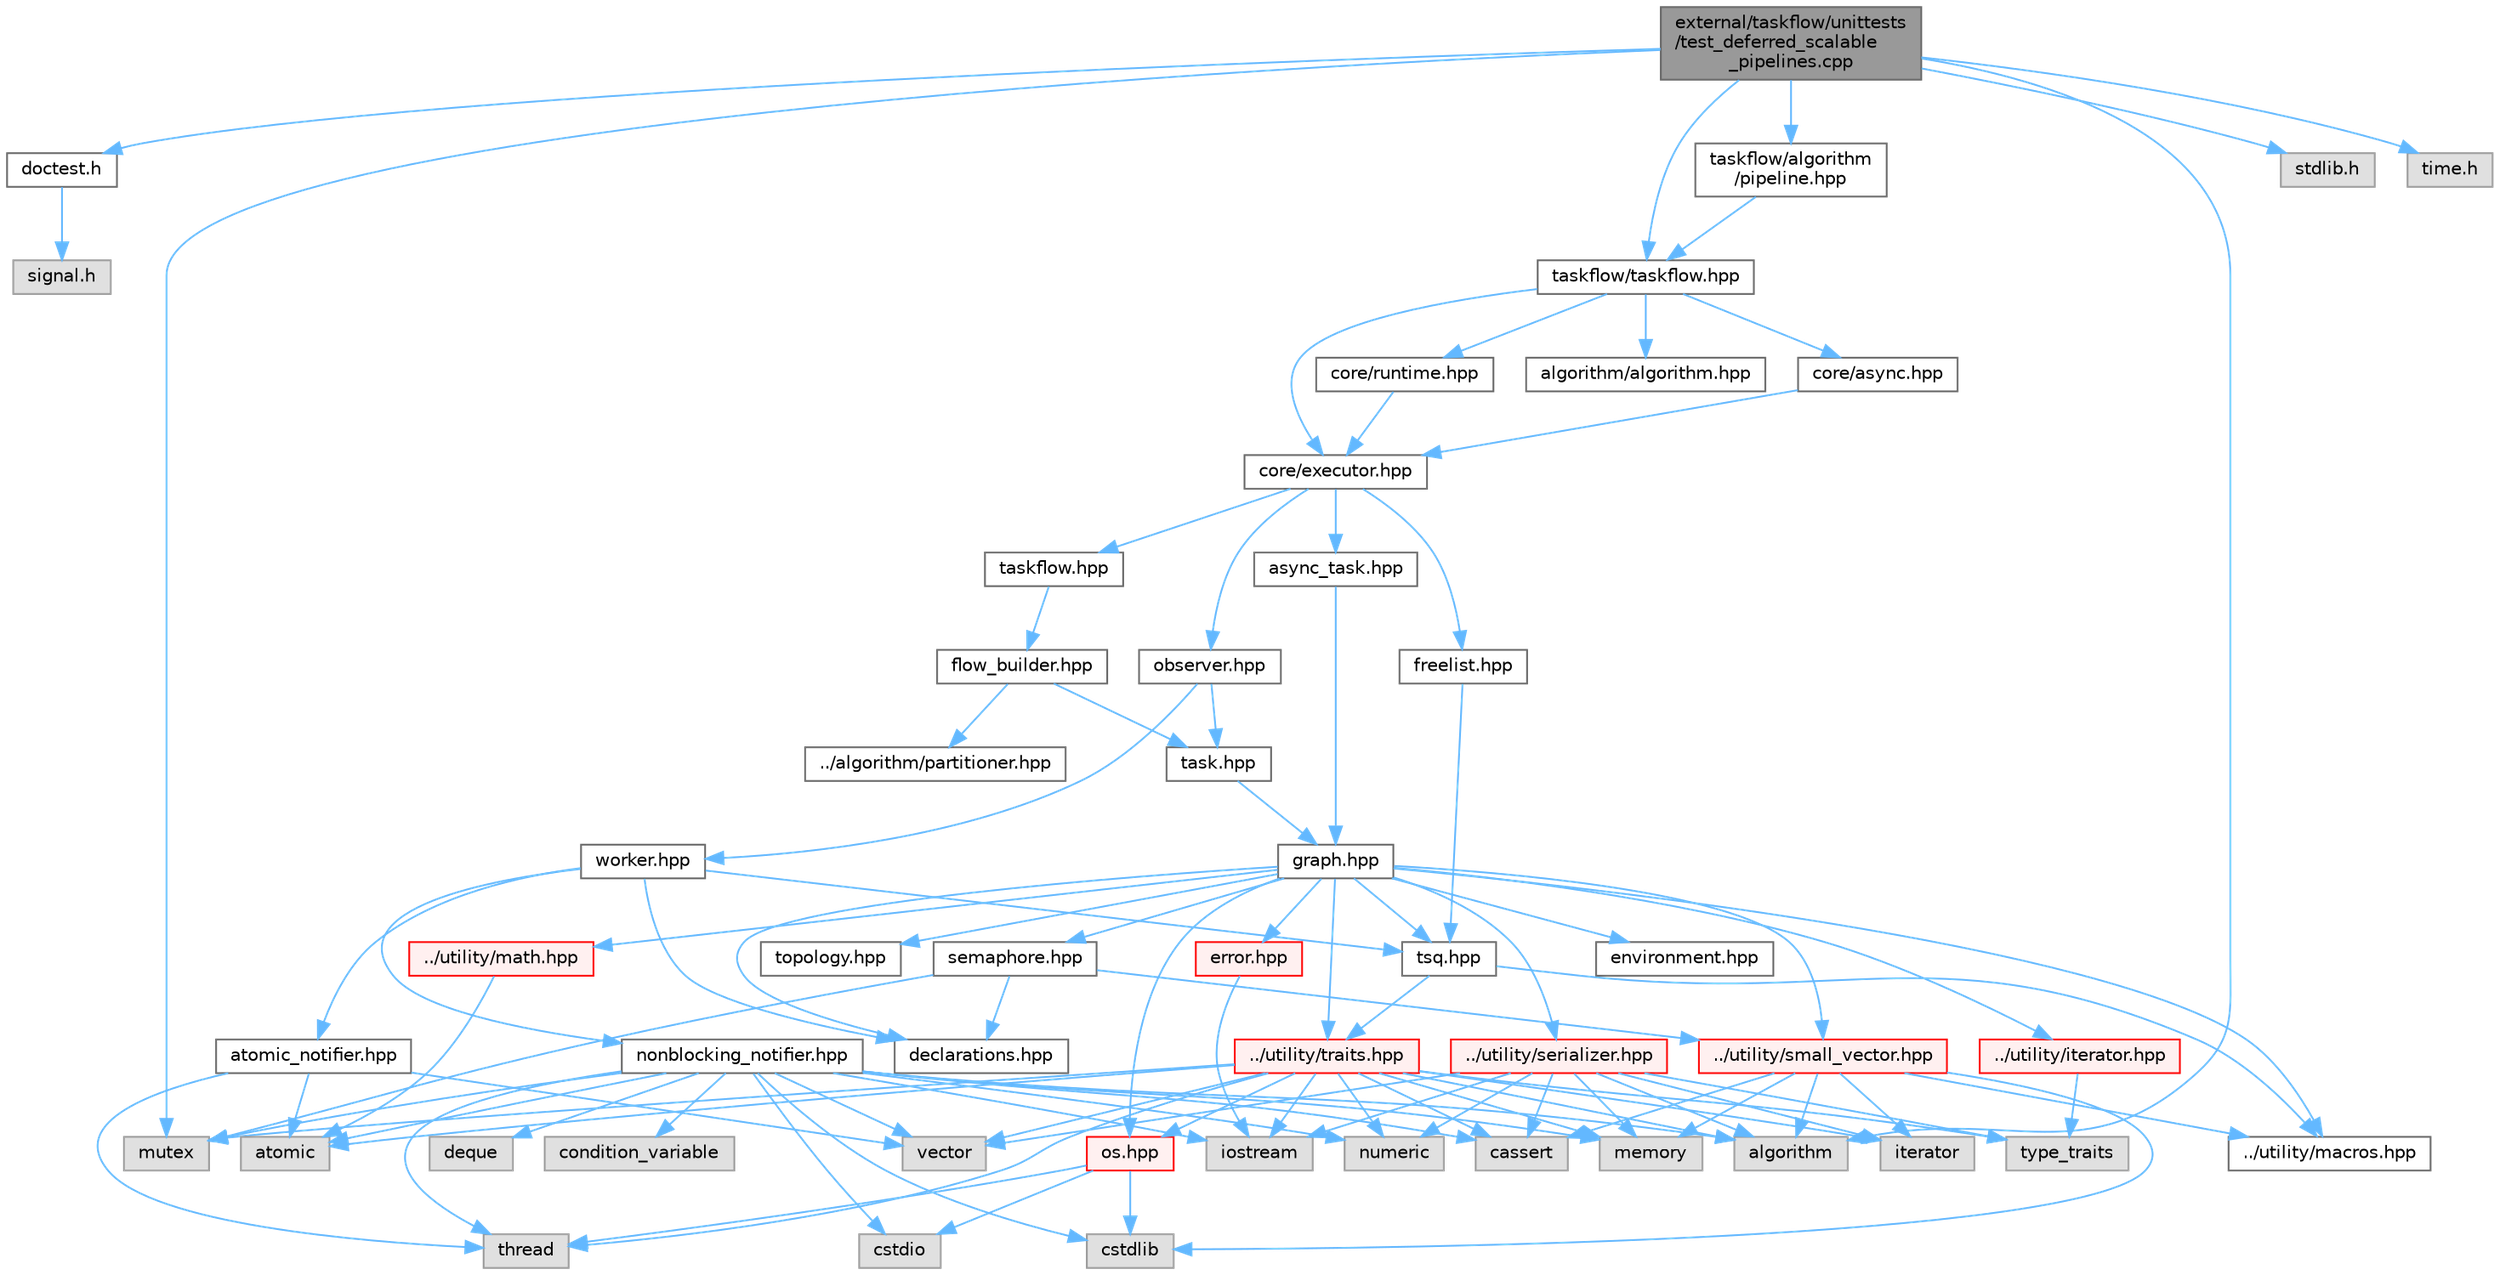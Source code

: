 digraph "external/taskflow/unittests/test_deferred_scalable_pipelines.cpp"
{
 // LATEX_PDF_SIZE
  bgcolor="transparent";
  edge [fontname=Helvetica,fontsize=10,labelfontname=Helvetica,labelfontsize=10];
  node [fontname=Helvetica,fontsize=10,shape=box,height=0.2,width=0.4];
  Node1 [id="Node000001",label="external/taskflow/unittests\l/test_deferred_scalable\l_pipelines.cpp",height=0.2,width=0.4,color="gray40", fillcolor="grey60", style="filled", fontcolor="black",tooltip=" "];
  Node1 -> Node2 [id="edge1_Node000001_Node000002",color="steelblue1",style="solid",tooltip=" "];
  Node2 [id="Node000002",label="doctest.h",height=0.2,width=0.4,color="grey40", fillcolor="white", style="filled",URL="$doctest_8h.html",tooltip=" "];
  Node2 -> Node3 [id="edge2_Node000002_Node000003",color="steelblue1",style="solid",tooltip=" "];
  Node3 [id="Node000003",label="signal.h",height=0.2,width=0.4,color="grey60", fillcolor="#E0E0E0", style="filled",tooltip=" "];
  Node1 -> Node4 [id="edge3_Node000001_Node000004",color="steelblue1",style="solid",tooltip=" "];
  Node4 [id="Node000004",label="taskflow/taskflow.hpp",height=0.2,width=0.4,color="grey40", fillcolor="white", style="filled",URL="$taskflow_8hpp.html",tooltip="main taskflow include file"];
  Node4 -> Node5 [id="edge4_Node000004_Node000005",color="steelblue1",style="solid",tooltip=" "];
  Node5 [id="Node000005",label="core/executor.hpp",height=0.2,width=0.4,color="grey40", fillcolor="white", style="filled",URL="$executor_8hpp.html",tooltip="executor include file"];
  Node5 -> Node6 [id="edge5_Node000005_Node000006",color="steelblue1",style="solid",tooltip=" "];
  Node6 [id="Node000006",label="observer.hpp",height=0.2,width=0.4,color="grey40", fillcolor="white", style="filled",URL="$observer_8hpp.html",tooltip="observer include file"];
  Node6 -> Node7 [id="edge6_Node000006_Node000007",color="steelblue1",style="solid",tooltip=" "];
  Node7 [id="Node000007",label="task.hpp",height=0.2,width=0.4,color="grey40", fillcolor="white", style="filled",URL="$task_8hpp.html",tooltip="task include file"];
  Node7 -> Node8 [id="edge7_Node000007_Node000008",color="steelblue1",style="solid",tooltip=" "];
  Node8 [id="Node000008",label="graph.hpp",height=0.2,width=0.4,color="grey40", fillcolor="white", style="filled",URL="$taskflow_2core_2graph_8hpp.html",tooltip="graph include file"];
  Node8 -> Node9 [id="edge8_Node000008_Node000009",color="steelblue1",style="solid",tooltip=" "];
  Node9 [id="Node000009",label="../utility/macros.hpp",height=0.2,width=0.4,color="grey40", fillcolor="white", style="filled",URL="$macros_8hpp.html",tooltip=" "];
  Node8 -> Node10 [id="edge9_Node000008_Node000010",color="steelblue1",style="solid",tooltip=" "];
  Node10 [id="Node000010",label="../utility/traits.hpp",height=0.2,width=0.4,color="red", fillcolor="#FFF0F0", style="filled",URL="$taskflow_2utility_2traits_8hpp.html",tooltip=" "];
  Node10 -> Node11 [id="edge10_Node000010_Node000011",color="steelblue1",style="solid",tooltip=" "];
  Node11 [id="Node000011",label="type_traits",height=0.2,width=0.4,color="grey60", fillcolor="#E0E0E0", style="filled",tooltip=" "];
  Node10 -> Node12 [id="edge11_Node000010_Node000012",color="steelblue1",style="solid",tooltip=" "];
  Node12 [id="Node000012",label="iterator",height=0.2,width=0.4,color="grey60", fillcolor="#E0E0E0", style="filled",tooltip=" "];
  Node10 -> Node13 [id="edge12_Node000010_Node000013",color="steelblue1",style="solid",tooltip=" "];
  Node13 [id="Node000013",label="iostream",height=0.2,width=0.4,color="grey60", fillcolor="#E0E0E0", style="filled",tooltip=" "];
  Node10 -> Node15 [id="edge13_Node000010_Node000015",color="steelblue1",style="solid",tooltip=" "];
  Node15 [id="Node000015",label="mutex",height=0.2,width=0.4,color="grey60", fillcolor="#E0E0E0", style="filled",tooltip=" "];
  Node10 -> Node18 [id="edge14_Node000010_Node000018",color="steelblue1",style="solid",tooltip=" "];
  Node18 [id="Node000018",label="vector",height=0.2,width=0.4,color="grey60", fillcolor="#E0E0E0", style="filled",tooltip=" "];
  Node10 -> Node19 [id="edge15_Node000010_Node000019",color="steelblue1",style="solid",tooltip=" "];
  Node19 [id="Node000019",label="algorithm",height=0.2,width=0.4,color="grey60", fillcolor="#E0E0E0", style="filled",tooltip=" "];
  Node10 -> Node20 [id="edge16_Node000010_Node000020",color="steelblue1",style="solid",tooltip=" "];
  Node20 [id="Node000020",label="memory",height=0.2,width=0.4,color="grey60", fillcolor="#E0E0E0", style="filled",tooltip=" "];
  Node10 -> Node21 [id="edge17_Node000010_Node000021",color="steelblue1",style="solid",tooltip=" "];
  Node21 [id="Node000021",label="atomic",height=0.2,width=0.4,color="grey60", fillcolor="#E0E0E0", style="filled",tooltip=" "];
  Node10 -> Node22 [id="edge18_Node000010_Node000022",color="steelblue1",style="solid",tooltip=" "];
  Node22 [id="Node000022",label="thread",height=0.2,width=0.4,color="grey60", fillcolor="#E0E0E0", style="filled",tooltip=" "];
  Node10 -> Node29 [id="edge19_Node000010_Node000029",color="steelblue1",style="solid",tooltip=" "];
  Node29 [id="Node000029",label="numeric",height=0.2,width=0.4,color="grey60", fillcolor="#E0E0E0", style="filled",tooltip=" "];
  Node10 -> Node32 [id="edge20_Node000010_Node000032",color="steelblue1",style="solid",tooltip=" "];
  Node32 [id="Node000032",label="cassert",height=0.2,width=0.4,color="grey60", fillcolor="#E0E0E0", style="filled",tooltip=" "];
  Node10 -> Node38 [id="edge21_Node000010_Node000038",color="steelblue1",style="solid",tooltip=" "];
  Node38 [id="Node000038",label="os.hpp",height=0.2,width=0.4,color="red", fillcolor="#FFF0F0", style="filled",URL="$os_8hpp.html",tooltip=" "];
  Node38 -> Node39 [id="edge22_Node000038_Node000039",color="steelblue1",style="solid",tooltip=" "];
  Node39 [id="Node000039",label="cstdlib",height=0.2,width=0.4,color="grey60", fillcolor="#E0E0E0", style="filled",tooltip=" "];
  Node38 -> Node40 [id="edge23_Node000038_Node000040",color="steelblue1",style="solid",tooltip=" "];
  Node40 [id="Node000040",label="cstdio",height=0.2,width=0.4,color="grey60", fillcolor="#E0E0E0", style="filled",tooltip=" "];
  Node38 -> Node22 [id="edge24_Node000038_Node000022",color="steelblue1",style="solid",tooltip=" "];
  Node8 -> Node41 [id="edge25_Node000008_Node000041",color="steelblue1",style="solid",tooltip=" "];
  Node41 [id="Node000041",label="../utility/iterator.hpp",height=0.2,width=0.4,color="red", fillcolor="#FFF0F0", style="filled",URL="$iterator_8hpp.html",tooltip=" "];
  Node41 -> Node11 [id="edge26_Node000041_Node000011",color="steelblue1",style="solid",tooltip=" "];
  Node8 -> Node38 [id="edge27_Node000008_Node000038",color="steelblue1",style="solid",tooltip=" "];
  Node8 -> Node43 [id="edge28_Node000008_Node000043",color="steelblue1",style="solid",tooltip=" "];
  Node43 [id="Node000043",label="../utility/math.hpp",height=0.2,width=0.4,color="red", fillcolor="#FFF0F0", style="filled",URL="$math_8hpp.html",tooltip=" "];
  Node43 -> Node21 [id="edge29_Node000043_Node000021",color="steelblue1",style="solid",tooltip=" "];
  Node8 -> Node45 [id="edge30_Node000008_Node000045",color="steelblue1",style="solid",tooltip=" "];
  Node45 [id="Node000045",label="../utility/small_vector.hpp",height=0.2,width=0.4,color="red", fillcolor="#FFF0F0", style="filled",URL="$small__vector_8hpp.html",tooltip="small vector include file"];
  Node45 -> Node9 [id="edge31_Node000045_Node000009",color="steelblue1",style="solid",tooltip=" "];
  Node45 -> Node19 [id="edge32_Node000045_Node000019",color="steelblue1",style="solid",tooltip=" "];
  Node45 -> Node32 [id="edge33_Node000045_Node000032",color="steelblue1",style="solid",tooltip=" "];
  Node45 -> Node39 [id="edge34_Node000045_Node000039",color="steelblue1",style="solid",tooltip=" "];
  Node45 -> Node12 [id="edge35_Node000045_Node000012",color="steelblue1",style="solid",tooltip=" "];
  Node45 -> Node20 [id="edge36_Node000045_Node000020",color="steelblue1",style="solid",tooltip=" "];
  Node8 -> Node48 [id="edge37_Node000008_Node000048",color="steelblue1",style="solid",tooltip=" "];
  Node48 [id="Node000048",label="../utility/serializer.hpp",height=0.2,width=0.4,color="red", fillcolor="#FFF0F0", style="filled",URL="$taskflow_2utility_2serializer_8hpp.html",tooltip=" "];
  Node48 -> Node11 [id="edge38_Node000048_Node000011",color="steelblue1",style="solid",tooltip=" "];
  Node48 -> Node12 [id="edge39_Node000048_Node000012",color="steelblue1",style="solid",tooltip=" "];
  Node48 -> Node13 [id="edge40_Node000048_Node000013",color="steelblue1",style="solid",tooltip=" "];
  Node48 -> Node18 [id="edge41_Node000048_Node000018",color="steelblue1",style="solid",tooltip=" "];
  Node48 -> Node19 [id="edge42_Node000048_Node000019",color="steelblue1",style="solid",tooltip=" "];
  Node48 -> Node20 [id="edge43_Node000048_Node000020",color="steelblue1",style="solid",tooltip=" "];
  Node48 -> Node29 [id="edge44_Node000048_Node000029",color="steelblue1",style="solid",tooltip=" "];
  Node48 -> Node32 [id="edge45_Node000048_Node000032",color="steelblue1",style="solid",tooltip=" "];
  Node8 -> Node52 [id="edge46_Node000008_Node000052",color="steelblue1",style="solid",tooltip=" "];
  Node52 [id="Node000052",label="error.hpp",height=0.2,width=0.4,color="red", fillcolor="#FFF0F0", style="filled",URL="$error_8hpp.html",tooltip=" "];
  Node52 -> Node13 [id="edge47_Node000052_Node000013",color="steelblue1",style="solid",tooltip=" "];
  Node8 -> Node55 [id="edge48_Node000008_Node000055",color="steelblue1",style="solid",tooltip=" "];
  Node55 [id="Node000055",label="declarations.hpp",height=0.2,width=0.4,color="grey40", fillcolor="white", style="filled",URL="$declarations_8hpp.html",tooltip=" "];
  Node8 -> Node56 [id="edge49_Node000008_Node000056",color="steelblue1",style="solid",tooltip=" "];
  Node56 [id="Node000056",label="semaphore.hpp",height=0.2,width=0.4,color="grey40", fillcolor="white", style="filled",URL="$semaphore_8hpp.html",tooltip="semaphore include file"];
  Node56 -> Node15 [id="edge50_Node000056_Node000015",color="steelblue1",style="solid",tooltip=" "];
  Node56 -> Node55 [id="edge51_Node000056_Node000055",color="steelblue1",style="solid",tooltip=" "];
  Node56 -> Node45 [id="edge52_Node000056_Node000045",color="steelblue1",style="solid",tooltip=" "];
  Node8 -> Node57 [id="edge53_Node000008_Node000057",color="steelblue1",style="solid",tooltip=" "];
  Node57 [id="Node000057",label="environment.hpp",height=0.2,width=0.4,color="grey40", fillcolor="white", style="filled",URL="$environment_8hpp.html",tooltip=" "];
  Node8 -> Node58 [id="edge54_Node000008_Node000058",color="steelblue1",style="solid",tooltip=" "];
  Node58 [id="Node000058",label="topology.hpp",height=0.2,width=0.4,color="grey40", fillcolor="white", style="filled",URL="$topology_8hpp.html",tooltip=" "];
  Node8 -> Node59 [id="edge55_Node000008_Node000059",color="steelblue1",style="solid",tooltip=" "];
  Node59 [id="Node000059",label="tsq.hpp",height=0.2,width=0.4,color="grey40", fillcolor="white", style="filled",URL="$tsq_8hpp.html",tooltip="task queue include file"];
  Node59 -> Node9 [id="edge56_Node000059_Node000009",color="steelblue1",style="solid",tooltip=" "];
  Node59 -> Node10 [id="edge57_Node000059_Node000010",color="steelblue1",style="solid",tooltip=" "];
  Node6 -> Node60 [id="edge58_Node000006_Node000060",color="steelblue1",style="solid",tooltip=" "];
  Node60 [id="Node000060",label="worker.hpp",height=0.2,width=0.4,color="grey40", fillcolor="white", style="filled",URL="$worker_8hpp.html",tooltip="worker include file"];
  Node60 -> Node55 [id="edge59_Node000060_Node000055",color="steelblue1",style="solid",tooltip=" "];
  Node60 -> Node59 [id="edge60_Node000060_Node000059",color="steelblue1",style="solid",tooltip=" "];
  Node60 -> Node61 [id="edge61_Node000060_Node000061",color="steelblue1",style="solid",tooltip=" "];
  Node61 [id="Node000061",label="atomic_notifier.hpp",height=0.2,width=0.4,color="grey40", fillcolor="white", style="filled",URL="$atomic__notifier_8hpp.html",tooltip=" "];
  Node61 -> Node21 [id="edge62_Node000061_Node000021",color="steelblue1",style="solid",tooltip=" "];
  Node61 -> Node22 [id="edge63_Node000061_Node000022",color="steelblue1",style="solid",tooltip=" "];
  Node61 -> Node18 [id="edge64_Node000061_Node000018",color="steelblue1",style="solid",tooltip=" "];
  Node60 -> Node62 [id="edge65_Node000060_Node000062",color="steelblue1",style="solid",tooltip=" "];
  Node62 [id="Node000062",label="nonblocking_notifier.hpp",height=0.2,width=0.4,color="grey40", fillcolor="white", style="filled",URL="$nonblocking__notifier_8hpp.html",tooltip=" "];
  Node62 -> Node13 [id="edge66_Node000062_Node000013",color="steelblue1",style="solid",tooltip=" "];
  Node62 -> Node18 [id="edge67_Node000062_Node000018",color="steelblue1",style="solid",tooltip=" "];
  Node62 -> Node39 [id="edge68_Node000062_Node000039",color="steelblue1",style="solid",tooltip=" "];
  Node62 -> Node40 [id="edge69_Node000062_Node000040",color="steelblue1",style="solid",tooltip=" "];
  Node62 -> Node21 [id="edge70_Node000062_Node000021",color="steelblue1",style="solid",tooltip=" "];
  Node62 -> Node20 [id="edge71_Node000062_Node000020",color="steelblue1",style="solid",tooltip=" "];
  Node62 -> Node63 [id="edge72_Node000062_Node000063",color="steelblue1",style="solid",tooltip=" "];
  Node63 [id="Node000063",label="deque",height=0.2,width=0.4,color="grey60", fillcolor="#E0E0E0", style="filled",tooltip=" "];
  Node62 -> Node15 [id="edge73_Node000062_Node000015",color="steelblue1",style="solid",tooltip=" "];
  Node62 -> Node64 [id="edge74_Node000062_Node000064",color="steelblue1",style="solid",tooltip=" "];
  Node64 [id="Node000064",label="condition_variable",height=0.2,width=0.4,color="grey60", fillcolor="#E0E0E0", style="filled",tooltip=" "];
  Node62 -> Node22 [id="edge75_Node000062_Node000022",color="steelblue1",style="solid",tooltip=" "];
  Node62 -> Node19 [id="edge76_Node000062_Node000019",color="steelblue1",style="solid",tooltip=" "];
  Node62 -> Node29 [id="edge77_Node000062_Node000029",color="steelblue1",style="solid",tooltip=" "];
  Node62 -> Node32 [id="edge78_Node000062_Node000032",color="steelblue1",style="solid",tooltip=" "];
  Node5 -> Node65 [id="edge79_Node000005_Node000065",color="steelblue1",style="solid",tooltip=" "];
  Node65 [id="Node000065",label="taskflow.hpp",height=0.2,width=0.4,color="grey40", fillcolor="white", style="filled",URL="$core_2taskflow_8hpp.html",tooltip="taskflow include file"];
  Node65 -> Node66 [id="edge80_Node000065_Node000066",color="steelblue1",style="solid",tooltip=" "];
  Node66 [id="Node000066",label="flow_builder.hpp",height=0.2,width=0.4,color="grey40", fillcolor="white", style="filled",URL="$flow__builder_8hpp.html",tooltip="flow builder include file"];
  Node66 -> Node7 [id="edge81_Node000066_Node000007",color="steelblue1",style="solid",tooltip=" "];
  Node66 -> Node67 [id="edge82_Node000066_Node000067",color="steelblue1",style="solid",tooltip=" "];
  Node67 [id="Node000067",label="../algorithm/partitioner.hpp",height=0.2,width=0.4,color="grey40", fillcolor="white", style="filled",URL="$partitioner_8hpp.html",tooltip="partitioner include file"];
  Node5 -> Node68 [id="edge83_Node000005_Node000068",color="steelblue1",style="solid",tooltip=" "];
  Node68 [id="Node000068",label="async_task.hpp",height=0.2,width=0.4,color="grey40", fillcolor="white", style="filled",URL="$taskflow_2core_2async__task_8hpp.html",tooltip="asynchronous task include file"];
  Node68 -> Node8 [id="edge84_Node000068_Node000008",color="steelblue1",style="solid",tooltip=" "];
  Node5 -> Node69 [id="edge85_Node000005_Node000069",color="steelblue1",style="solid",tooltip=" "];
  Node69 [id="Node000069",label="freelist.hpp",height=0.2,width=0.4,color="grey40", fillcolor="white", style="filled",URL="$freelist_8hpp.html",tooltip=" "];
  Node69 -> Node59 [id="edge86_Node000069_Node000059",color="steelblue1",style="solid",tooltip=" "];
  Node4 -> Node70 [id="edge87_Node000004_Node000070",color="steelblue1",style="solid",tooltip=" "];
  Node70 [id="Node000070",label="core/runtime.hpp",height=0.2,width=0.4,color="grey40", fillcolor="white", style="filled",URL="$runtime_8hpp.html",tooltip=" "];
  Node70 -> Node5 [id="edge88_Node000070_Node000005",color="steelblue1",style="solid",tooltip=" "];
  Node4 -> Node71 [id="edge89_Node000004_Node000071",color="steelblue1",style="solid",tooltip=" "];
  Node71 [id="Node000071",label="core/async.hpp",height=0.2,width=0.4,color="grey40", fillcolor="white", style="filled",URL="$async_8hpp.html",tooltip=" "];
  Node71 -> Node5 [id="edge90_Node000071_Node000005",color="steelblue1",style="solid",tooltip=" "];
  Node4 -> Node72 [id="edge91_Node000004_Node000072",color="steelblue1",style="solid",tooltip=" "];
  Node72 [id="Node000072",label="algorithm/algorithm.hpp",height=0.2,width=0.4,color="grey40", fillcolor="white", style="filled",URL="$algorithm_8hpp.html",tooltip=" "];
  Node1 -> Node73 [id="edge92_Node000001_Node000073",color="steelblue1",style="solid",tooltip=" "];
  Node73 [id="Node000073",label="taskflow/algorithm\l/pipeline.hpp",height=0.2,width=0.4,color="grey40", fillcolor="white", style="filled",URL="$taskflow_2algorithm_2pipeline_8hpp.html",tooltip="pipeline include file"];
  Node73 -> Node4 [id="edge93_Node000073_Node000004",color="steelblue1",style="solid",tooltip=" "];
  Node1 -> Node74 [id="edge94_Node000001_Node000074",color="steelblue1",style="solid",tooltip=" "];
  Node74 [id="Node000074",label="stdlib.h",height=0.2,width=0.4,color="grey60", fillcolor="#E0E0E0", style="filled",tooltip=" "];
  Node1 -> Node75 [id="edge95_Node000001_Node000075",color="steelblue1",style="solid",tooltip=" "];
  Node75 [id="Node000075",label="time.h",height=0.2,width=0.4,color="grey60", fillcolor="#E0E0E0", style="filled",tooltip=" "];
  Node1 -> Node15 [id="edge96_Node000001_Node000015",color="steelblue1",style="solid",tooltip=" "];
  Node1 -> Node19 [id="edge97_Node000001_Node000019",color="steelblue1",style="solid",tooltip=" "];
}
